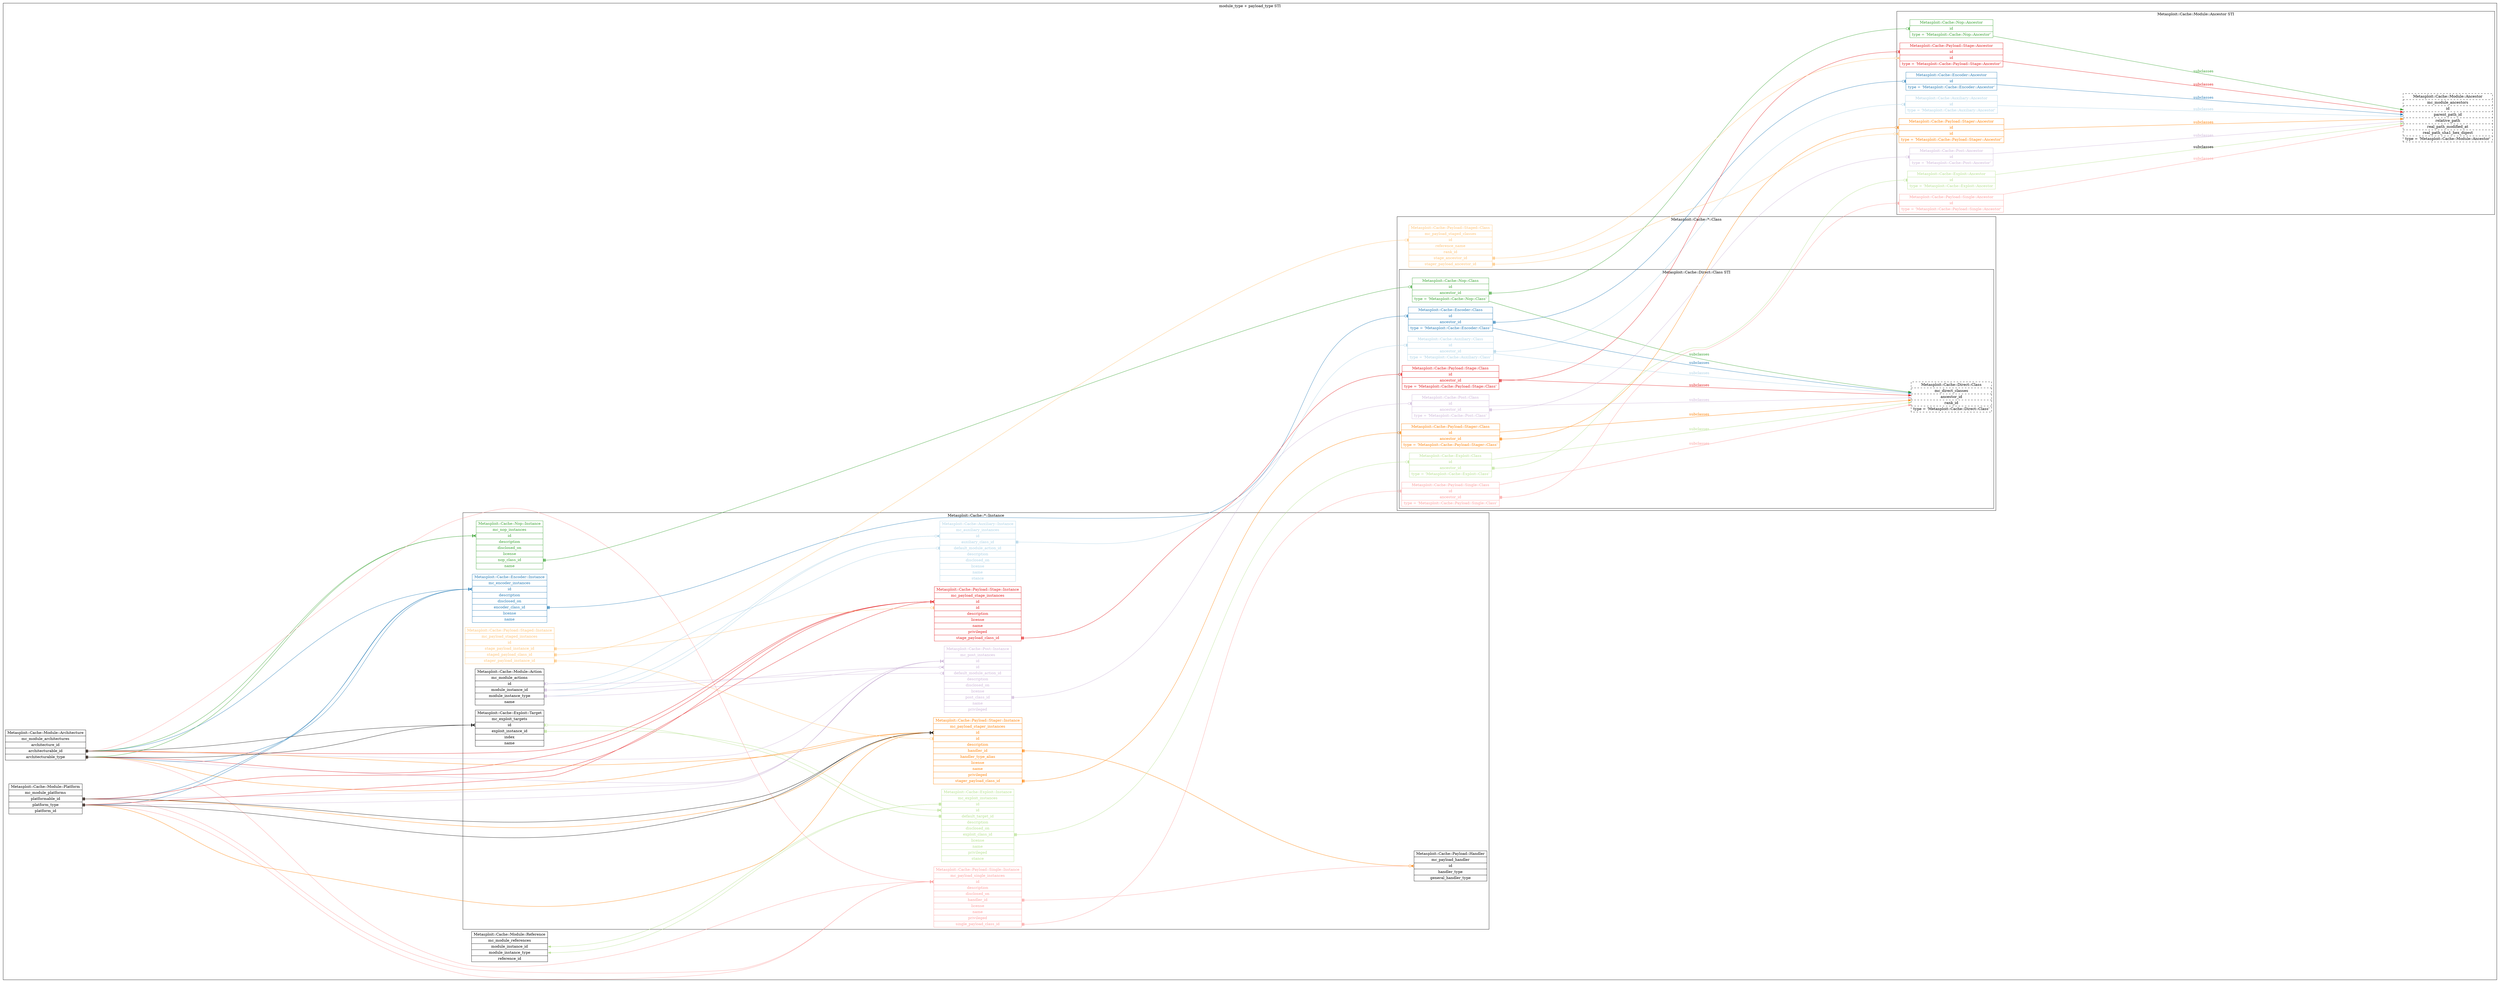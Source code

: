 digraph "metasploit-cache" {
  graph [
    rankdir = "LR"
    ranksep = "20.0"
  ]
  node [
    shape = "record"
  ]

  subgraph cluster_type_sti {
    label = "module_type + payload_type STI"

    "Metasploit::Cache::Module::Action" [
      label = "Metasploit::Cache::Module::Action | mc_module_actions | <id>id | <module_instance_id>module_instance_id | <module_instance_type>module_instance_type | name"
    ]

    "Metasploit::Cache::Module::Action":module_instance_id, "Metasploit::Cache::Module::Action":module_instance_type -> "Metasploit::Cache::Auxiliary::Instance":id [
      arrowhead = "crowodot"
      arrowtail = "teetee"
      color = "/paired9/1"
      dir = "both"
    ]

    "Metasploit::Cache::Module::Action":module_instance_id, "Metasploit::Cache::Module::Action":module_instance_type -> "Metasploit::Cache::Post::Instance":id_for_action [
      arrowhead = "crowodot"
      arrowtail = "teetee"
      color = "/paired9/9"
      dir = "both"
    ]

    "Metasploit::Cache::Module::Architecture" [
      label = "Metasploit::Cache::Module::Architecture | mc_module_architectures | <architecture_id>architecture_id | <architecturable_id>architecturable_id | <architecturable_type>architecturable_type"
    ]

    "Metasploit::Cache::Module::Architecture":architecturable_id, "Metasploit::Cache::Module::Architecture":architecturable_type -> "Metasploit::Cache::Encoder::Instance":id [
      arrowhead = "crowtee"
      arrowtail = "teetee"
      color = "/paired9/2"
      dir = "both"
    ]

    "Metasploit::Cache::Module::Architecture":architecturable_id, "Metasploit::Cache::Module::Architecture":architecturable_type -> "Metasploit::Cache::Nop::Instance":id [
      arrowhead = "crowtee"
      arrowtail = "teetee"
      color = "/paired9/4"
      dir = "both"
    ]

    "Metasploit::Cache::Module::Architecture":architecturable_id, "Metasploit::Cache::Module::Architecture":architecturable_type -> "Metasploit::Cache::Payload::Single::Instance":id [
      arrowhead = "crowtee"
      arrowtail = "teetee"
      color = "/paired9/5"
      dir = "both"
    ]

    "Metasploit::Cache::Module::Architecture":architecturable_id, "Metasploit::Cache::Module::Architecture":architecturable_type -> "Metasploit::Cache::Payload::Stage::Instance":id [
      arrowhead = "crowtee"
      arrowtail = "teetee"
      color = "/paired9/6"
      dir = "both"
    ]

    "Metasploit::Cache::Module::Architecture":architecturable_id, "Metasploit::Cache::Module::Architecture":architecturable_type -> "Metasploit::Cache::Payload::Stager::Instance":id [
      arrowhead = "crowtee"
      arrowtail = "teetee"
      color = "/paired9/8"
      dir = "both"
    ]

    "Metasploit::Cache::Module::Architecture":architecturable_id, "Metasploit::Cache::Module::Architecture":architecturable_type -> "Metasploit::Cache::Post::Instance":id [
      arrowhead = "crowtee"
      arrowtail = "teetee"
      color = "/paired9/9"
      dir = "both"
    ]

    "Metasploit::Cache::Module::Architecture":architecturable_id, "Metasploit::Cache::Module::Architecture":architecturable_type -> "Metasploit::Cache::Exploit::Target":id [
      arrowhead = "crowtee"
      arrowtail = "teetee"
      dir = "both"
    ]

    "Metasploit::Cache::Payload::Handler" [
      label = "Metasploit::Cache::Payload::Handler | mc_payload_handler | <id>id | handler_type | general_handler_type"
    ]

    "Metasploit::Cache::Module::Platform" [
      label = "Metasploit::Cache::Module::Platform | mc_module_platforms | <platformable_id>platformable_id | <platformable_type>platform_type | <platform_id>platform_id"
    ]

    "Metasploit::Cache::Module::Platform":platformable_id, "Metasploit::Cache::Module::Platform":platformable_type -> "Metasploit::Cache::Encoder::Instance":id [
      arrowhead = "crowtee"
      arrowtail = "teetee"
      color = "/paired9/2"
      dir = "both"
    ]

    "Metasploit::Cache::Module::Platform":platformable_id, "Metasploit::Cache::Module::Platform":platformable_type -> "Metasploit::Cache::Payload::Single::Instance":id [
      arrowhead = "crowtee"
      arrowtail = "teetee"
      color = "/paired9/5"
      dir = "both"
    ]

    "Metasploit::Cache::Module::Platform":platformable_id, "Metasploit::Cache::Module::Platform":platformable_type -> "Metasploit::Cache::Payload::Stage::Instance":id [
      arrowhead = "crowtee"
      arrowtail = "teetee"
      color = "/paired9/6"
      dir = "both"
    ]

    "Metasploit::Cache::Module::Platform":platformable_id, "Metasploit::Cache::Module::Platform":platformable_type -> "Metasploit::Cache::Payload::Stager::Instance":id [
      arrowhead = "crowtee"
      arrowtail = "teetee"
      color = "/paired9/8"
      dir = "both"
    ]

    "Metasploit::Cache::Module::Platform":platformable_id, "Metasploit::Cache::Module::Platform":platformable_type -> "Metasploit::Cache::Post::Instance":id [
      arrowhead = "crowtee"
      arrowtail = "teetee"
      color = "/paired9/9"
      dir = "both"
    ]

    "Metasploit::Cache::Module::Platform":platformable_id, "Metasploit::Cache::Module::Platform":platformable_type -> "Metasploit::Cache::Payload::Stager::Instance":id [
      arrowhead = "crowtee"
      arrowtail = "teetee"
      dir = "both"
    ]

    "Metasploit::Cache::Module::Reference" [
      label = "Metasploit::Cache::Module::Reference | mc_module_references | <module_instance_id>module_instance_id | <module_instance_type>module_instance_type | <module_reference_id>reference_id"
    ]
 
    "Metasploit::Cache::Module::Reference":module_instance_id, "Metasploit::Cache::Module::Reference":module_instance_type -> "Metasploit::Cache::Exploit::Instance":id_to_module_instance [
      arrowhead = "crowtee"
      arrowhead = "teetee"
      color = "/paired9/3"
      dir = "both"
    ]

    "Metasploit::Cache::Exploit::Target" [
      label = "Metasploit::Cache::Exploit::Target | mc_exploit_targets | <id>id | <exploit_instance_id>exploit_instance_id | index | name"
    ]

    "Metasploit::Cache::Exploit::Target":exploit_instance_id -> "Metasploit::Cache::Exploit::Instance":id_to_exploit_instance_id [
      arrowhead = "crowtee"
      arrowtail = "teetee"
      color = "/paired9/3"
      dir = "both"
    ]

    subgraph cluster_mc_module_ancestors {
      label = "Metasploit::Cache::Module::Ancestor STI"

      "Metasploit::Cache::Module::Ancestor" [
        label = "Metasploit::Cache::Module::Ancestor | mc_module_ancestors | id | <parent_path_id>parent_path_id | relative_path | real_path_modified_at | real_path_sha1_hex_digest | type = 'Metasploit::Cache::Module::Ancestor'"
        style = "dashed"
      ]

      "Metasploit::Cache::Auxiliary::Ancestor" [
        fontcolor = "/paired9/1"
        label = "Metasploit::Cache::Auxiliary::Ancestor | <id>id | type = 'Metasploit::Cache::Auxiliary::Ancestor'"
        color = "/paired9/1"
      ]

      "Metasploit::Cache::Auxiliary::Ancestor" -> "Metasploit::Cache::Module::Ancestor" [
        color = "/paired9/1"
        fontcolor = "/paired9/1"
        label = "subclasses"
      ]

      "Metasploit::Cache::Encoder::Ancestor" [
        color = "/paired9/2"
        fontcolor = "/paired9/2"
        label = "Metasploit::Cache::Encoder::Ancestor | <id>id | type = 'Metasploit::Cache::Encoder::Ancestor'"
      ]

      "Metasploit::Cache::Encoder::Ancestor" -> "Metasploit::Cache::Module::Ancestor" [
        color = "/paired9/2"
        fontcolor = "/paired9/2"
        label = "subclasses"
      ]

      "Metasploit::Cache::Exploit::Ancestor" [
        color = "/paired9/3"
        fontcolor = "/paired9/3"
        label = "Metasploit::Cache::Exploit::Ancestor | <id>id | type = 'Metasploit::Cache::Exploit::Ancestor"
      ]

      "Metasploit::Cache::Exploit::Ancestor" -> "Metasploit::Cache::Module::Ancestor" [
        color = "/paired9/3"
        fontcolot = "/paired9/3"
        label = "subclasses"
      ]

      "Metasploit::Cache::Nop::Ancestor" [
        color = "/paired9/4"
        fontcolor = "/paired9/4"
        label = "Metasploit::Cache::Nop::Ancestor | <id>id | type = 'Metasploit::Cache::Nop::Ancestor'"
      ]

      "Metasploit::Cache::Nop::Ancestor" -> "Metasploit::Cache::Module::Ancestor" [
        color = "/paired9/4"
        fontcolor = "/paired9/4"
        label = "subclasses"
      ]

      "Metasploit::Cache::Payload::Single::Ancestor" [
        color = "/paired9/5"
        fontcolor = "/paired9/5"
        label = "Metasploit::Cache::Payload::Single::Ancestor | <id>id | type = 'Metasploit::Cache::Payload::Single::Ancestor'"
      ]

      "Metasploit::Cache::Payload::Single::Ancestor" -> "Metasploit::Cache::Module::Ancestor" [
        color = "/paired9/5"
        fontcolor = "/paired9/5"
        label = "subclasses"
      ]
      
      "Metasploit::Cache::Payload::Stage::Ancestor" [
        color = "/paired9/6"
        fontcolor = "/paired9/6"
        label = "Metasploit::Cache::Payload::Stage::Ancestor | <id_to_ancestor_id>id | <id_to_stage_payload_ancestor_id>id | type = 'Metasploit::Cache::Payload::Stage::Ancestor'"
      ]

      "Metasploit::Cache::Payload::Stage::Ancestor" -> "Metasploit::Cache::Module::Ancestor" [
        color = "/paired9/6"
        fontcolor = "/paired9/6"
        label = "subclasses"
      ]
      
      "Metasploit::Cache::Payload::Stager::Ancestor" [
        color = "/paired9/8"
        fontcolor = "/paired9/8"
        label = "Metasploit::Cache::Payload::Stager::Ancestor | <id_to_ancestor_id>id | <id_to_stager_payload_ancestor_id>id | type = 'Metasploit::Cache::Payload::Stager::Ancestor'"
      ]

      "Metasploit::Cache::Payload::Stager::Ancestor" -> "Metasploit::Cache::Module::Ancestor" [
        color = "/paired9/8"
        fontcolor = "/paired9/8"
        label = "subclasses"
      ]
      
      "Metasploit::Cache::Post::Ancestor" [
        color = "/paired9/9"
        fontcolor = "/paired9/9"
        label = "Metasploit::Cache::Post::Ancestor | <id>id | type = 'Metasploit::Cache::Post::Ancestor'"
      ]

      "Metasploit::Cache::Post::Ancestor" -> "Metasploit::Cache::Module::Ancestor" [
        color = "/paired9/9"
        fontcolor = "/paired9/9"
        label = "subclasses"
      ]
    }

    subgraph cluster_metasploit_cache_class {
      label = "Metasploit::Cache::*::Class"

      subgraph cluster_metasploit_cache_direct_class {
        label = "Metasploit::Cache::Direct::Class STI"

        "Metasploit::Cache::Direct::Class" [
          label = "Metasploit::Cache::Direct::Class | mc_direct_classes | <ancestor_id>ancestor_id | <rank_id>rank_id | type = 'Metasploit::Cache::Direct::Class'"
          style = "dashed"
        ]

        "Metasploit::Cache::Auxiliary::Class" [
          color = "/paired9/1"
          fontcolor = "/paired9/1"
          label = "Metasploit::Cache::Auxiliary::Class | <id>id | <ancestor_id>ancestor_id | type = 'Metasploit::Cache::Auxiliary::Class'"
        ]

        "Metasploit::Cache::Auxiliary::Class" -> "Metasploit::Cache::Direct::Class" [
          color = "/paired9/1"
          fontcolor = "/paired9/1"
          label = "subclasses"
        ]

        "Metasploit::Cache::Auxiliary::Class":ancestor_id -> "Metasploit::Cache::Auxiliary::Ancestor":id [
          arrowhead = "teeodot"
          arrowtail = "teetee"
          color = "/paired9/1"
          dir = "both"
        ]
        
        "Metasploit::Cache::Encoder::Class" [
          color = "/paired9/2"
          fontcolor = "/paired9/2"
          label = "Metasploit::Cache::Encoder::Class | <id>id | <ancestor_id>ancestor_id | type = 'Metasploit::Cache::Encoder::Class'"
        ]

        "Metasploit::Cache::Encoder::Class" -> "Metasploit::Cache::Direct::Class" [
          color = "/paired9/2"
          fontcolor = "/paired9/2"
          label = "subclasses"
        ]

        "Metasploit::Cache::Encoder::Class":ancestor_id -> "Metasploit::Cache::Encoder::Ancestor":id [
          arrowhead = "teeodot"
          arrowtail = "teetee"
          color = "/paired9/2"
          dir = "both"
        ]
                
        "Metasploit::Cache::Exploit::Class" [
          color = "/paired9/3"
          fontcolor = "/paired9/3"
          label = "Metasploit::Cache::Exploit::Class | <id>id | <ancestor_id>ancestor_id | type = 'Metasploit::Cache::Exploit::Class'"
        ]

        "Metasploit::Cache::Exploit::Class" -> "Metasploit::Cache::Direct::Class" [
          color = "/paired9/3"
          fontcolor = "/paired9/3"
          label = "subclasses"
        ]

        "Metasploit::Cache::Exploit::Class":ancestor_id -> "Metasploit::Cache::Exploit::Ancestor":id [
          arrowhead = "teeodot"
          arrowtail = "teetee"
          color = "/paired9/3"
          dir = "both"
        ]
        
        "Metasploit::Cache::Nop::Class" [
          color = "/paired9/4"
          fontcolor = "/paired9/4"
          label = "Metasploit::Cache::Nop::Class | <id>id | <ancestor_id>ancestor_id | type = 'Metasploit::Cache::Nop::Class'"
        ]

        "Metasploit::Cache::Nop::Class" -> "Metasploit::Cache::Direct::Class" [
          color = "/paired9/4"
          fontcolor = "/paired9/4"
          label = "subclasses"
        ]

        "Metasploit::Cache::Nop::Class":ancestor_id -> "Metasploit::Cache::Nop::Ancestor":id [
          arrowhead = "teeodot"
          arrowtail = "teetee"
          color = "/paired9/4"
          dir = "both"
        ]
        
        "Metasploit::Cache::Payload::Single::Class" [
          color = "/paired9/5"
          fontcolor = "/paired9/5"
          label = "Metasploit::Cache::Payload::Single::Class | <id>id | <ancestor_id>ancestor_id | type = 'Metasploit::Cache::Payload::Single::Class'"
        ]

        "Metasploit::Cache::Payload::Single::Class" -> "Metasploit::Cache::Direct::Class" [
          color = "/paired9/5"
          fontcolor = "/paired9/5"
          label = "subclasses"
        ]

        "Metasploit::Cache::Payload::Single::Class":ancestor_id -> "Metasploit::Cache::Payload::Single::Ancestor":id [
          arrowhead = "teeodot"
          arrowtail = "teetee"
          color = "/paired9/5"
          dir = "both"
        ]
        
        "Metasploit::Cache::Payload::Stage::Class" [
          color = "/paired9/6"
          fontcolor = "/paired9/6"
          label = "Metasploit::Cache::Payload::Stage::Class | <id>id | <ancestor_id>ancestor_id | type = 'Metasploit::Cache::Payload::Stage::Class'"
        ]

        "Metasploit::Cache::Payload::Stage::Class" -> "Metasploit::Cache::Direct::Class" [
          color = "/paired9/6"
          fontcolor = "/paired9/6"
          label = "subclasses"
        ]

        "Metasploit::Cache::Payload::Stage::Class":ancestor_id -> "Metasploit::Cache::Payload::Stage::Ancestor":id_to_ancestor_id [
          arrowhead = "teeodot"
          arrowtail = "teetee"
          color = "/paired9/6"
          dir = "both"
        ]
        
                
        "Metasploit::Cache::Payload::Stager::Class" [
          color = "/paired9/8"
          fontcolor = "/paired9/8"
          label = "Metasploit::Cache::Payload::Stager::Class | <id>id | <ancestor_id>ancestor_id | type = 'Metasploit::Cache::Payload::Stager::Class'"
        ]

        "Metasploit::Cache::Payload::Stager::Class" -> "Metasploit::Cache::Direct::Class" [
          color = "/paired9/8"
          fontcolor = "/paired9/8"
          label = "subclasses"
        ]

        "Metasploit::Cache::Payload::Stager::Class":ancestor_id -> "Metasploit::Cache::Payload::Stager::Ancestor":id_to_ancestor_id [
          arrowhead = "teeodot"
          arrowtail = "teetee"
          color = "/paired9/8"
          dir = "both"
        ]
        
        "Metasploit::Cache::Post::Class" [
          color = "/paired9/9"
          fontcolor = "/paired9/9"
          label = "Metasploit::Cache::Post::Class | <id>id | <ancestor_id>ancestor_id | type = 'Metasploit::Cache::Post::Class'"
        ]

        "Metasploit::Cache::Post::Class" -> "Metasploit::Cache::Direct::Class" [
          color = "/paired9/9"
          fontcolor = "/paired9/9"
          label = "subclasses"
        ]

        "Metasploit::Cache::Post::Class":ancestor_id -> "Metasploit::Cache::Post::Ancestor":id [
          arrowhead = "teeodot"
          arrowtail = "teetee"
          color = "/paired9/9"
          dir = "both"
        ]
      }

      "Metasploit::Cache::Payload::Staged::Class" [
        color = "/paired9/7"
        fontcolor = "/paired9/7"
        label = "Metasploit::Cache::Payload::Staged::Class | mc_payload_staged_classes | <id>id | reference_name | <rank_id>rank_id | <stage_payload_ancestor_id>stage_ancestor_id | <stager_payload_ancestor_id>stager_payload_ancestor_id"
      ]
      
      "Metasploit::Cache::Payload::Staged::Class":stage_payload_ancestor_id -> "Metasploit::Cache::Payload::Stage::Ancestor":id_to_stage_payload_ancestor_id [
        arrowhead = "crowodot"
        arrowtail = "teetee"
        color = "/paired9/7"
        dir = "both"
      ]

      "Metasploit::Cache::Payload::Staged::Class":stager_payload_ancestor_id -> "Metasploit::Cache::Payload::Stager::Ancestor":id_to_stager_payload_ancestor_id [
          arrowhead = "crowodot"
          arrowtail = "teetee"
          color = "/paired9/7"
          dir = "both"
      ]
    }

    subgraph cluster_metasploit_cache_instance {
      label = "Metasploit::Cache::*::Instance"

      "Metasploit::Cache::Auxiliary::Instance" [
        color = "/paired9/1"
        fontcolor = "/paired9/1"
        label = "Metasploit::Cache::Auxiliary::Instance | mc_auxiliary_instances | <id>id | <auxiliary_class_id>auxiliary_class_id | <default_module_action_id>default_module_action_id | description | disclosed_on | license | name | stance"
      ]

      "Metasploit::Cache::Auxiliary::Instance":auxiliary_class_id -> "Metasploit::Cache::Auxiliary::Class":id [
        arrowhead = "teeodot"
        arrowtail = "teetee"
        color = "/paired9/1"
        dir = "both"
      ]

      "Metasploit::Cache::Auxiliary::Instance":default_module_action_id -> "Metasploit::Cache::Module::Action":id [
        arrowhead = "teeodot"
        arrowtail = "teeodot"
        color = "/paired9/1"
        dir = "both"
      ]

      "Metasploit::Cache::Encoder::Instance" [
        color = "/paired9/2"
        fontcolor = "/paired9/2"
        label = "Metasploit::Cache::Encoder::Instance | mc_encoder_instances | <id>id | description | disclosed_on | <encoder_class_id>encoder_class_id | license | name"
      ]

      "Metasploit::Cache::Encoder::Instance":encoder_class_id -> "Metasploit::Cache::Encoder::Class":id [
        arrowhead = "teeodot"
        arrowtail = "teetee"
        color = "/paired9/2"
        dir = "both"
      ]

      "Metasploit::Cache::Exploit::Instance" [
        color = "/paired9/3"
        fontcolor = "/paired9/3"
        label = "Metasploit::Cache::Exploit::Instance | mc_exploit_instances | <id_to_module_instance>id | <id_to_exploit_instance_id>id | <default_target_id>default_target_id | description | disclosed_on | <exploit_class_id>exploit_class_id | license | name | privileged | stance"
      ]

      "Metasploit::Cache::Exploit::Instance":default_target_id -> "Metasploit::Cache::Exploit::Target":id [
        arrowhead = "teeodot"
        arrowtail = "teetee"
        color = "/paired9/3"
        dir = "both"
      ]
      
      "Metasploit::Cache::Exploit::Instance":exploit_class_id -> "Metasploit::Cache::Exploit::Class":id [
        arrowhead = "teeodot"
        arrowtail = "teetee"
        color = "/paired9/3"
        dir = "both"
      ]

      "Metasploit::Cache::Nop::Instance" [
        color = "/paired9/4"
        fontcolor = "/paired9/4"
        label = "Metasploit::Cache::Nop::Instance | mc_nop_instances | <id>id | description | disclosed_on | license | <nop_class_id>nop_class_id | name"
      ]

      "Metasploit::Cache::Nop::Instance":nop_class_id -> "Metasploit::Cache::Nop::Class":id [
        arrowhead = "teeodot"
        arrowtail = "teetee"
        color = "/paired9/4"
        dir = "both"
      ]

      "Metasploit::Cache::Payload::Single::Instance" [
        color = "/paired9/5"
        fontcolor = "/paired9/5"
        label = "Metasploit::Cache::Payload::Single::Instance | mc_payload_single_instances | <id>id | description | disclosed_on | <handler_id>handler_id | license | name | privileged | <single_payload_class_id>single_payload_class_id"
      ]

      "Metasploit::Cache::Payload::Single::Instance":handler_id -> "Metasploit::Cache::Payload::Handler":id [
        arrowhead = "crowodot"
        arrowtail = "teetee"
        color = "/paired9/5"
        dir = "both"
      ]

      "Metasploit::Cache::Payload::Single::Instance":single_payload_class_id -> "Metasploit::Cache::Payload::Single::Class":id [
        arrowhead = "teeodot"
        arrowtail = "teetee"
        color = "/paired9/5"
        dir = "both"
      ]

      "Metasploit::Cache::Payload::Stage::Instance" [
        color = "/paired9/6"
        fontcolor = "/paired9/6"
        label = "Metasploit::Cache::Payload::Stage::Instance | mc_payload_stage_instances | <id>id | <id_for_stage_payload_instance_id>id | description | license | name | privileged | <stage_payload_class_id>stage_payload_class_id"
      ]

      "Metasploit::Cache::Payload::Stage::Instance":stage_payload_class_id -> "Metasploit::Cache::Payload::Stage::Class":id [
        arrowhead = "teeodot"
        arrowtail = "teetee"
        color = "/paired9/6"
        dir = "both"
      ]

      "Metasploit::Cache::Payload::Staged::Instance" [
        color = "/paired9/7"
        fontcolor = "/paired9/7"
        label = "Metasploit::Cache::Payload::Staged::Instance | mc_payload_staged_instances | <id>id | <stage_payload_instance_id>stage_payload_instance_id | <staged_payload_class_id>staged_payload_class_id | <stager_payload_instance_id>stager_payload_instance_id"
      ]

      "Metasploit::Cache::Payload::Staged::Instance":stage_payload_instance_id -> "Metasploit::Cache::Payload::Stage::Instance":id_for_stage_payload_instance_id [
        arrowhead = "teeodot"
        arrowtail = "teetee"
        color = "/paired9/7"
        dir = "both"
      ]

      "Metasploit::Cache::Payload::Staged::Instance":staged_payload_class_id -> "Metasploit::Cache::Payload::Staged::Class":id [
        arrowhead = "teeodot"
        arrowtail = "teetee"
        color = "/paired9/7"
        dir = "both"
      ]

      "Metasploit::Cache::Payload::Staged::Instance":stager_payload_instance_id -> "Metasploit::Cache::Payload::Stager::Instance":id_for_stager_payload_instance_id [
        arrowhead = "teeodot"
        arrowtail = "teetee"
        color = "/paired9/7"
        dir = "both"
      ]

      "Metasploit::Cache::Payload::Stager::Instance" [
        color = "/paired9/8"
        fontcolor = "/paired9/8"
        label = "Metasploit::Cache::Payload::Stager::Instance | mc_payload_stager_instances | <id>id | <id_for_stager_payload_instance_id>id | description | <handler_id>handler_id | handler_type_alias | license | name | privileged | <stager_payload_class_id>stager_payload_class_id"
      ]

      "Metasploit::Cache::Payload::Stager::Instance":handler_id -> "Metasploit::Cache::Payload::Handler":id [
        arrowhead = "crowodot"
        arrowtail = "teetee"
        color = "/paired9/8"
        dir = "both"
      ]

      "Metasploit::Cache::Payload::Stager::Instance":stager_payload_class_id -> "Metasploit::Cache::Payload::Stager::Class":id [
        arrowhead = "teeodot"
        arrowtail = "teetee"
        color = "/paired9/8"
        dir = "both"
      ]

      "Metasploit::Cache::Post::Instance" [
        color = "/paired9/9"
        fontcolor = "/paired9/9"
        label = "Metasploit::Cache::Post::Instance | mc_post_instances | <id>id | <id_for_action>id | <default_module_action_id>default_module_action_id | description | disclosed_on | license | <post_class_id>post_class_id | name | privileged"
      ]

      "Metasploit::Cache::Post::Instance":default_module_action_id -> "Metasploit::Cache::Module::Action":id [
        arrowhead = "teeodot"
        arrowtail = "teeodot"
        color = "/paired9/9"
        dir = "both"
      ]

      "Metasploit::Cache::Post::Instance":post_class_id -> "Metasploit::Cache::Post::Class":id [
        arrowhead = "teeodot"
        arrowtail = "teetee"
        color = "/paired9/9"
        dir = "both"
      ]
    }
  }
}